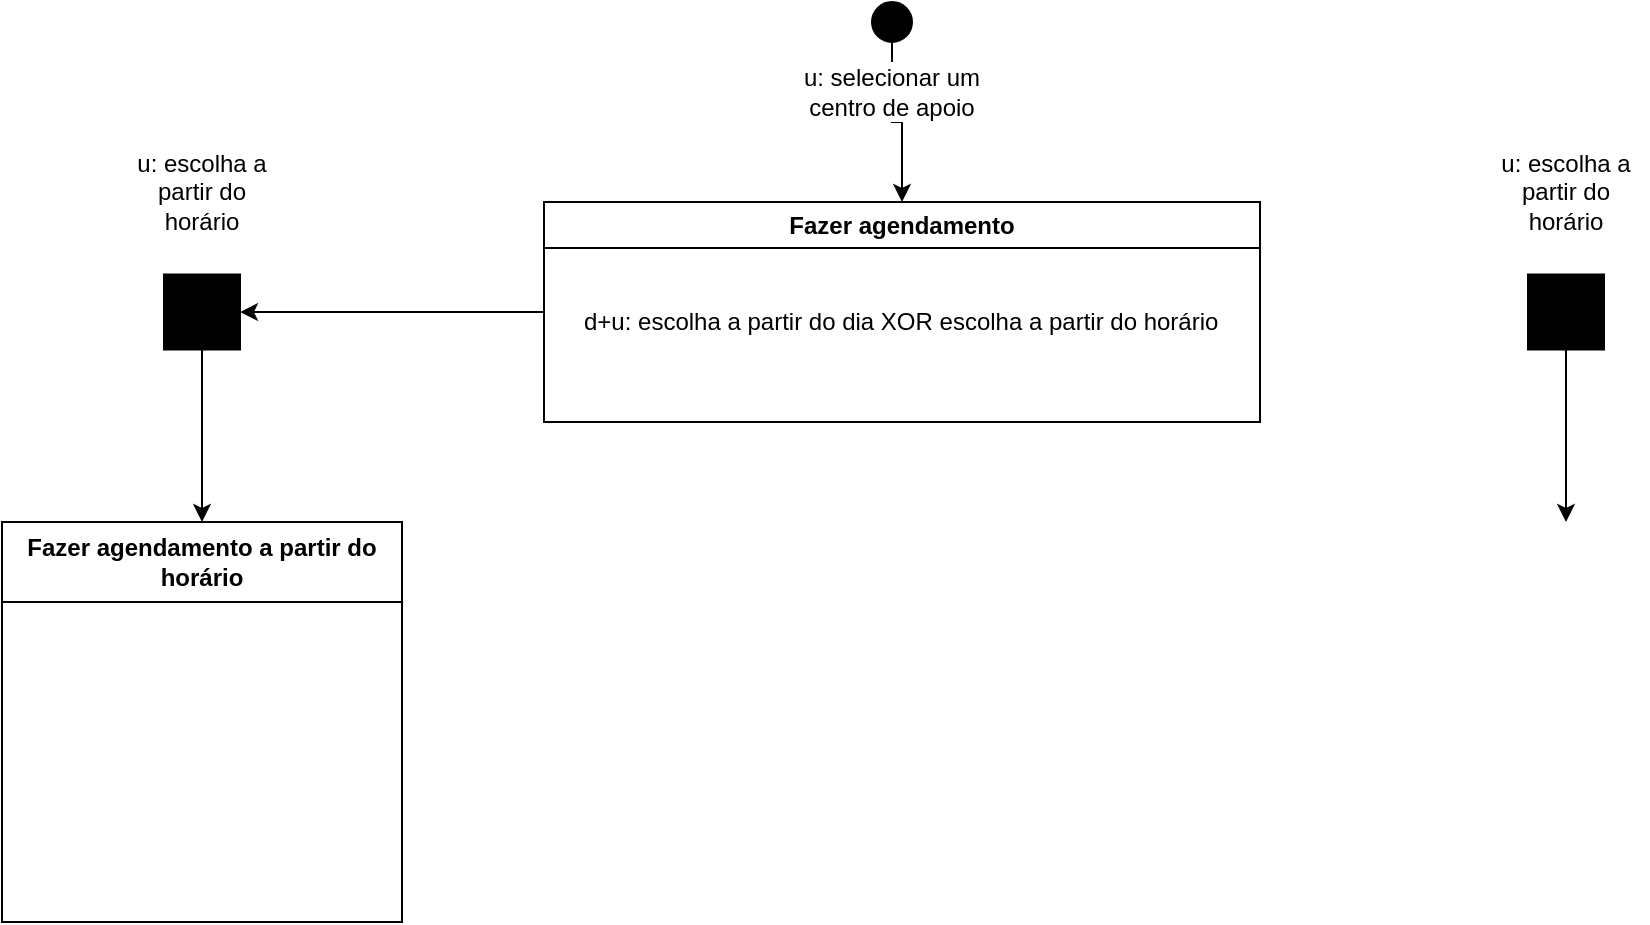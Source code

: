 <mxfile version="25.0.1">
  <diagram name="Página-1" id="4fPj8FKTWWKvgSlPfXeu">
    <mxGraphModel dx="1753" dy="457" grid="1" gridSize="10" guides="1" tooltips="1" connect="1" arrows="1" fold="1" page="1" pageScale="1" pageWidth="827" pageHeight="1169" math="0" shadow="0">
      <root>
        <mxCell id="0" />
        <mxCell id="1" parent="0" />
        <mxCell id="tzBEl5uezkZAkphJzdvv-11" value="" style="edgeStyle=orthogonalEdgeStyle;rounded=0;orthogonalLoop=1;jettySize=auto;html=1;" edge="1" parent="1" source="tzBEl5uezkZAkphJzdvv-1" target="tzBEl5uezkZAkphJzdvv-10">
          <mxGeometry relative="1" as="geometry" />
        </mxCell>
        <mxCell id="tzBEl5uezkZAkphJzdvv-1" value="Fazer agendamento" style="swimlane;whiteSpace=wrap;html=1;" vertex="1" parent="1">
          <mxGeometry x="240" y="200" width="358" height="110" as="geometry" />
        </mxCell>
        <mxCell id="tzBEl5uezkZAkphJzdvv-2" value="d+u: escolha a partir do dia XOR escolha a partir do horário" style="text;html=1;align=left;verticalAlign=middle;resizable=0;points=[];autosize=1;strokeColor=none;fillColor=none;rotation=0;" vertex="1" parent="tzBEl5uezkZAkphJzdvv-1">
          <mxGeometry x="18" y="45" width="340" height="30" as="geometry" />
        </mxCell>
        <mxCell id="tzBEl5uezkZAkphJzdvv-9" style="edgeStyle=orthogonalEdgeStyle;rounded=0;orthogonalLoop=1;jettySize=auto;html=1;entryX=0.5;entryY=0;entryDx=0;entryDy=0;" edge="1" parent="1" source="tzBEl5uezkZAkphJzdvv-5" target="tzBEl5uezkZAkphJzdvv-1">
          <mxGeometry relative="1" as="geometry" />
        </mxCell>
        <mxCell id="tzBEl5uezkZAkphJzdvv-5" value="" style="ellipse;whiteSpace=wrap;html=1;aspect=fixed;fillColor=#000000;" vertex="1" parent="1">
          <mxGeometry x="404" y="100" width="20" height="20" as="geometry" />
        </mxCell>
        <mxCell id="tzBEl5uezkZAkphJzdvv-4" value="u: selecionar um centro de apoio" style="text;html=1;align=center;verticalAlign=middle;whiteSpace=wrap;rounded=0;fillColor=default;" vertex="1" parent="1">
          <mxGeometry x="356" y="130" width="116" height="30" as="geometry" />
        </mxCell>
        <mxCell id="tzBEl5uezkZAkphJzdvv-16" value="" style="edgeStyle=orthogonalEdgeStyle;rounded=0;orthogonalLoop=1;jettySize=auto;html=1;entryX=0.5;entryY=0;entryDx=0;entryDy=0;" edge="1" parent="1" source="tzBEl5uezkZAkphJzdvv-10" target="tzBEl5uezkZAkphJzdvv-19">
          <mxGeometry relative="1" as="geometry">
            <mxPoint x="69.0" y="353.75" as="targetPoint" />
          </mxGeometry>
        </mxCell>
        <mxCell id="tzBEl5uezkZAkphJzdvv-10" value="" style="whiteSpace=wrap;html=1;fontStyle=1;startSize=23;fillColor=#000000;" vertex="1" parent="1">
          <mxGeometry x="50" y="236.25" width="38" height="37.5" as="geometry" />
        </mxCell>
        <mxCell id="tzBEl5uezkZAkphJzdvv-14" value="u: escolha a partir do horário" style="text;html=1;align=center;verticalAlign=middle;whiteSpace=wrap;rounded=0;" vertex="1" parent="1">
          <mxGeometry x="28" y="170" width="82" height="50" as="geometry" />
        </mxCell>
        <mxCell id="tzBEl5uezkZAkphJzdvv-19" value="Fazer agendamento a partir do horário" style="swimlane;whiteSpace=wrap;html=1;startSize=40;" vertex="1" parent="1">
          <mxGeometry x="-31" y="360" width="200" height="200" as="geometry" />
        </mxCell>
        <mxCell id="tzBEl5uezkZAkphJzdvv-23" value="" style="edgeStyle=orthogonalEdgeStyle;rounded=0;orthogonalLoop=1;jettySize=auto;html=1;entryX=0.5;entryY=0;entryDx=0;entryDy=0;" edge="1" parent="1" source="tzBEl5uezkZAkphJzdvv-24">
          <mxGeometry relative="1" as="geometry">
            <mxPoint x="751" y="360" as="targetPoint" />
          </mxGeometry>
        </mxCell>
        <mxCell id="tzBEl5uezkZAkphJzdvv-24" value="" style="whiteSpace=wrap;html=1;fontStyle=1;startSize=23;fillColor=#000000;" vertex="1" parent="1">
          <mxGeometry x="732" y="236.25" width="38" height="37.5" as="geometry" />
        </mxCell>
        <mxCell id="tzBEl5uezkZAkphJzdvv-25" value="u: escolha a partir do horário" style="text;html=1;align=center;verticalAlign=middle;whiteSpace=wrap;rounded=0;" vertex="1" parent="1">
          <mxGeometry x="710" y="170" width="82" height="50" as="geometry" />
        </mxCell>
      </root>
    </mxGraphModel>
  </diagram>
</mxfile>

